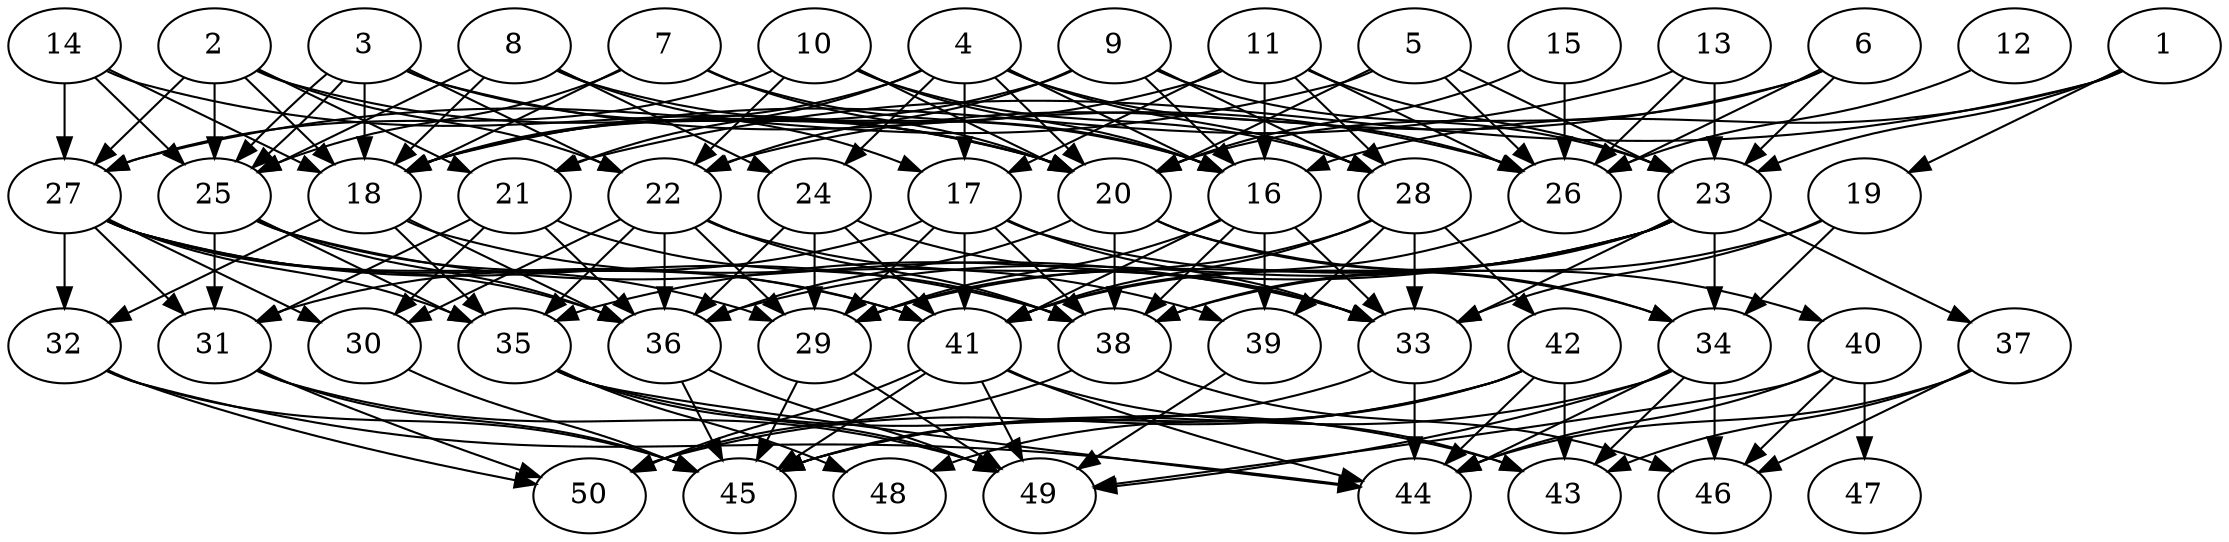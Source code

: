 // DAG automatically generated by daggen at Thu Oct  3 14:07:57 2019
// ./daggen --dot -n 50 --ccr 0.4 --fat 0.7 --regular 0.9 --density 0.6 --mindata 5242880 --maxdata 52428800 
digraph G {
  1 [size="124218880", alpha="0.08", expect_size="49687552"] 
  1 -> 16 [size ="49687552"]
  1 -> 19 [size ="49687552"]
  1 -> 21 [size ="49687552"]
  1 -> 23 [size ="49687552"]
  2 [size="36948480", alpha="0.18", expect_size="14779392"] 
  2 -> 18 [size ="14779392"]
  2 -> 20 [size ="14779392"]
  2 -> 21 [size ="14779392"]
  2 -> 22 [size ="14779392"]
  2 -> 25 [size ="14779392"]
  2 -> 27 [size ="14779392"]
  3 [size="20986880", alpha="0.09", expect_size="8394752"] 
  3 -> 18 [size ="8394752"]
  3 -> 20 [size ="8394752"]
  3 -> 22 [size ="8394752"]
  3 -> 25 [size ="8394752"]
  3 -> 25 [size ="8394752"]
  3 -> 26 [size ="8394752"]
  4 [size="86287360", alpha="0.20", expect_size="34514944"] 
  4 -> 16 [size ="34514944"]
  4 -> 17 [size ="34514944"]
  4 -> 18 [size ="34514944"]
  4 -> 20 [size ="34514944"]
  4 -> 21 [size ="34514944"]
  4 -> 24 [size ="34514944"]
  4 -> 26 [size ="34514944"]
  4 -> 28 [size ="34514944"]
  5 [size="128883200", alpha="0.10", expect_size="51553280"] 
  5 -> 20 [size ="51553280"]
  5 -> 23 [size ="51553280"]
  5 -> 26 [size ="51553280"]
  5 -> 27 [size ="51553280"]
  6 [size="84602880", alpha="0.09", expect_size="33841152"] 
  6 -> 20 [size ="33841152"]
  6 -> 22 [size ="33841152"]
  6 -> 23 [size ="33841152"]
  6 -> 26 [size ="33841152"]
  7 [size="126533120", alpha="0.02", expect_size="50613248"] 
  7 -> 16 [size ="50613248"]
  7 -> 18 [size ="50613248"]
  7 -> 20 [size ="50613248"]
  7 -> 25 [size ="50613248"]
  8 [size="130519040", alpha="0.20", expect_size="52207616"] 
  8 -> 16 [size ="52207616"]
  8 -> 17 [size ="52207616"]
  8 -> 18 [size ="52207616"]
  8 -> 24 [size ="52207616"]
  8 -> 25 [size ="52207616"]
  9 [size="36257280", alpha="0.03", expect_size="14502912"] 
  9 -> 16 [size ="14502912"]
  9 -> 18 [size ="14502912"]
  9 -> 22 [size ="14502912"]
  9 -> 23 [size ="14502912"]
  9 -> 28 [size ="14502912"]
  10 [size="130964480", alpha="0.11", expect_size="52385792"] 
  10 -> 16 [size ="52385792"]
  10 -> 20 [size ="52385792"]
  10 -> 22 [size ="52385792"]
  10 -> 27 [size ="52385792"]
  10 -> 28 [size ="52385792"]
  11 [size="15185920", alpha="0.14", expect_size="6074368"] 
  11 -> 16 [size ="6074368"]
  11 -> 17 [size ="6074368"]
  11 -> 18 [size ="6074368"]
  11 -> 23 [size ="6074368"]
  11 -> 26 [size ="6074368"]
  11 -> 28 [size ="6074368"]
  12 [size="64296960", alpha="0.13", expect_size="25718784"] 
  12 -> 26 [size ="25718784"]
  13 [size="51584000", alpha="0.18", expect_size="20633600"] 
  13 -> 18 [size ="20633600"]
  13 -> 23 [size ="20633600"]
  13 -> 26 [size ="20633600"]
  14 [size="104545280", alpha="0.11", expect_size="41818112"] 
  14 -> 18 [size ="41818112"]
  14 -> 20 [size ="41818112"]
  14 -> 25 [size ="41818112"]
  14 -> 27 [size ="41818112"]
  15 [size="102443520", alpha="0.19", expect_size="40977408"] 
  15 -> 20 [size ="40977408"]
  15 -> 26 [size ="40977408"]
  16 [size="45273600", alpha="0.02", expect_size="18109440"] 
  16 -> 29 [size ="18109440"]
  16 -> 33 [size ="18109440"]
  16 -> 38 [size ="18109440"]
  16 -> 39 [size ="18109440"]
  16 -> 41 [size ="18109440"]
  17 [size="98434560", alpha="0.00", expect_size="39373824"] 
  17 -> 29 [size ="39373824"]
  17 -> 31 [size ="39373824"]
  17 -> 33 [size ="39373824"]
  17 -> 34 [size ="39373824"]
  17 -> 38 [size ="39373824"]
  17 -> 41 [size ="39373824"]
  18 [size="110827520", alpha="0.02", expect_size="44331008"] 
  18 -> 32 [size ="44331008"]
  18 -> 35 [size ="44331008"]
  18 -> 36 [size ="44331008"]
  18 -> 39 [size ="44331008"]
  19 [size="107901440", alpha="0.11", expect_size="43160576"] 
  19 -> 33 [size ="43160576"]
  19 -> 34 [size ="43160576"]
  19 -> 38 [size ="43160576"]
  20 [size="127587840", alpha="0.03", expect_size="51035136"] 
  20 -> 34 [size ="51035136"]
  20 -> 36 [size ="51035136"]
  20 -> 38 [size ="51035136"]
  20 -> 40 [size ="51035136"]
  21 [size="73021440", alpha="0.14", expect_size="29208576"] 
  21 -> 30 [size ="29208576"]
  21 -> 31 [size ="29208576"]
  21 -> 36 [size ="29208576"]
  21 -> 38 [size ="29208576"]
  22 [size="35002880", alpha="0.08", expect_size="14001152"] 
  22 -> 29 [size ="14001152"]
  22 -> 30 [size ="14001152"]
  22 -> 33 [size ="14001152"]
  22 -> 35 [size ="14001152"]
  22 -> 36 [size ="14001152"]
  22 -> 38 [size ="14001152"]
  23 [size="111603200", alpha="0.04", expect_size="44641280"] 
  23 -> 29 [size ="44641280"]
  23 -> 33 [size ="44641280"]
  23 -> 34 [size ="44641280"]
  23 -> 35 [size ="44641280"]
  23 -> 36 [size ="44641280"]
  23 -> 37 [size ="44641280"]
  23 -> 38 [size ="44641280"]
  23 -> 41 [size ="44641280"]
  24 [size="97963520", alpha="0.12", expect_size="39185408"] 
  24 -> 29 [size ="39185408"]
  24 -> 33 [size ="39185408"]
  24 -> 36 [size ="39185408"]
  24 -> 41 [size ="39185408"]
  25 [size="42232320", alpha="0.00", expect_size="16892928"] 
  25 -> 31 [size ="16892928"]
  25 -> 33 [size ="16892928"]
  25 -> 35 [size ="16892928"]
  25 -> 36 [size ="16892928"]
  25 -> 41 [size ="16892928"]
  26 [size="36275200", alpha="0.00", expect_size="14510080"] 
  26 -> 41 [size ="14510080"]
  27 [size="49797120", alpha="0.20", expect_size="19918848"] 
  27 -> 29 [size ="19918848"]
  27 -> 30 [size ="19918848"]
  27 -> 31 [size ="19918848"]
  27 -> 32 [size ="19918848"]
  27 -> 35 [size ="19918848"]
  27 -> 36 [size ="19918848"]
  27 -> 38 [size ="19918848"]
  27 -> 41 [size ="19918848"]
  28 [size="52672000", alpha="0.19", expect_size="21068800"] 
  28 -> 29 [size ="21068800"]
  28 -> 33 [size ="21068800"]
  28 -> 39 [size ="21068800"]
  28 -> 41 [size ="21068800"]
  28 -> 42 [size ="21068800"]
  29 [size="67192320", alpha="0.02", expect_size="26876928"] 
  29 -> 45 [size ="26876928"]
  29 -> 49 [size ="26876928"]
  30 [size="16906240", alpha="0.05", expect_size="6762496"] 
  30 -> 45 [size ="6762496"]
  31 [size="35427840", alpha="0.08", expect_size="14171136"] 
  31 -> 45 [size ="14171136"]
  31 -> 49 [size ="14171136"]
  31 -> 50 [size ="14171136"]
  32 [size="115904000", alpha="0.01", expect_size="46361600"] 
  32 -> 44 [size ="46361600"]
  32 -> 45 [size ="46361600"]
  32 -> 50 [size ="46361600"]
  33 [size="46248960", alpha="0.19", expect_size="18499584"] 
  33 -> 44 [size ="18499584"]
  33 -> 45 [size ="18499584"]
  34 [size="70269440", alpha="0.13", expect_size="28107776"] 
  34 -> 43 [size ="28107776"]
  34 -> 44 [size ="28107776"]
  34 -> 45 [size ="28107776"]
  34 -> 46 [size ="28107776"]
  34 -> 49 [size ="28107776"]
  35 [size="25218560", alpha="0.03", expect_size="10087424"] 
  35 -> 43 [size ="10087424"]
  35 -> 44 [size ="10087424"]
  35 -> 48 [size ="10087424"]
  35 -> 49 [size ="10087424"]
  36 [size="26877440", alpha="0.17", expect_size="10750976"] 
  36 -> 45 [size ="10750976"]
  36 -> 49 [size ="10750976"]
  37 [size="28771840", alpha="0.07", expect_size="11508736"] 
  37 -> 43 [size ="11508736"]
  37 -> 44 [size ="11508736"]
  37 -> 46 [size ="11508736"]
  38 [size="26370560", alpha="0.12", expect_size="10548224"] 
  38 -> 46 [size ="10548224"]
  38 -> 50 [size ="10548224"]
  39 [size="19120640", alpha="0.14", expect_size="7648256"] 
  39 -> 49 [size ="7648256"]
  40 [size="30169600", alpha="0.15", expect_size="12067840"] 
  40 -> 44 [size ="12067840"]
  40 -> 46 [size ="12067840"]
  40 -> 47 [size ="12067840"]
  40 -> 49 [size ="12067840"]
  41 [size="59415040", alpha="0.07", expect_size="23766016"] 
  41 -> 43 [size ="23766016"]
  41 -> 44 [size ="23766016"]
  41 -> 45 [size ="23766016"]
  41 -> 49 [size ="23766016"]
  41 -> 50 [size ="23766016"]
  42 [size="108933120", alpha="0.02", expect_size="43573248"] 
  42 -> 43 [size ="43573248"]
  42 -> 44 [size ="43573248"]
  42 -> 45 [size ="43573248"]
  42 -> 48 [size ="43573248"]
  42 -> 50 [size ="43573248"]
  43 [size="111951360", alpha="0.14", expect_size="44780544"] 
  44 [size="106946560", alpha="0.00", expect_size="42778624"] 
  45 [size="67399680", alpha="0.11", expect_size="26959872"] 
  46 [size="82641920", alpha="0.06", expect_size="33056768"] 
  47 [size="66880000", alpha="0.08", expect_size="26752000"] 
  48 [size="105443840", alpha="0.16", expect_size="42177536"] 
  49 [size="60121600", alpha="0.13", expect_size="24048640"] 
  50 [size="25712640", alpha="0.11", expect_size="10285056"] 
}
